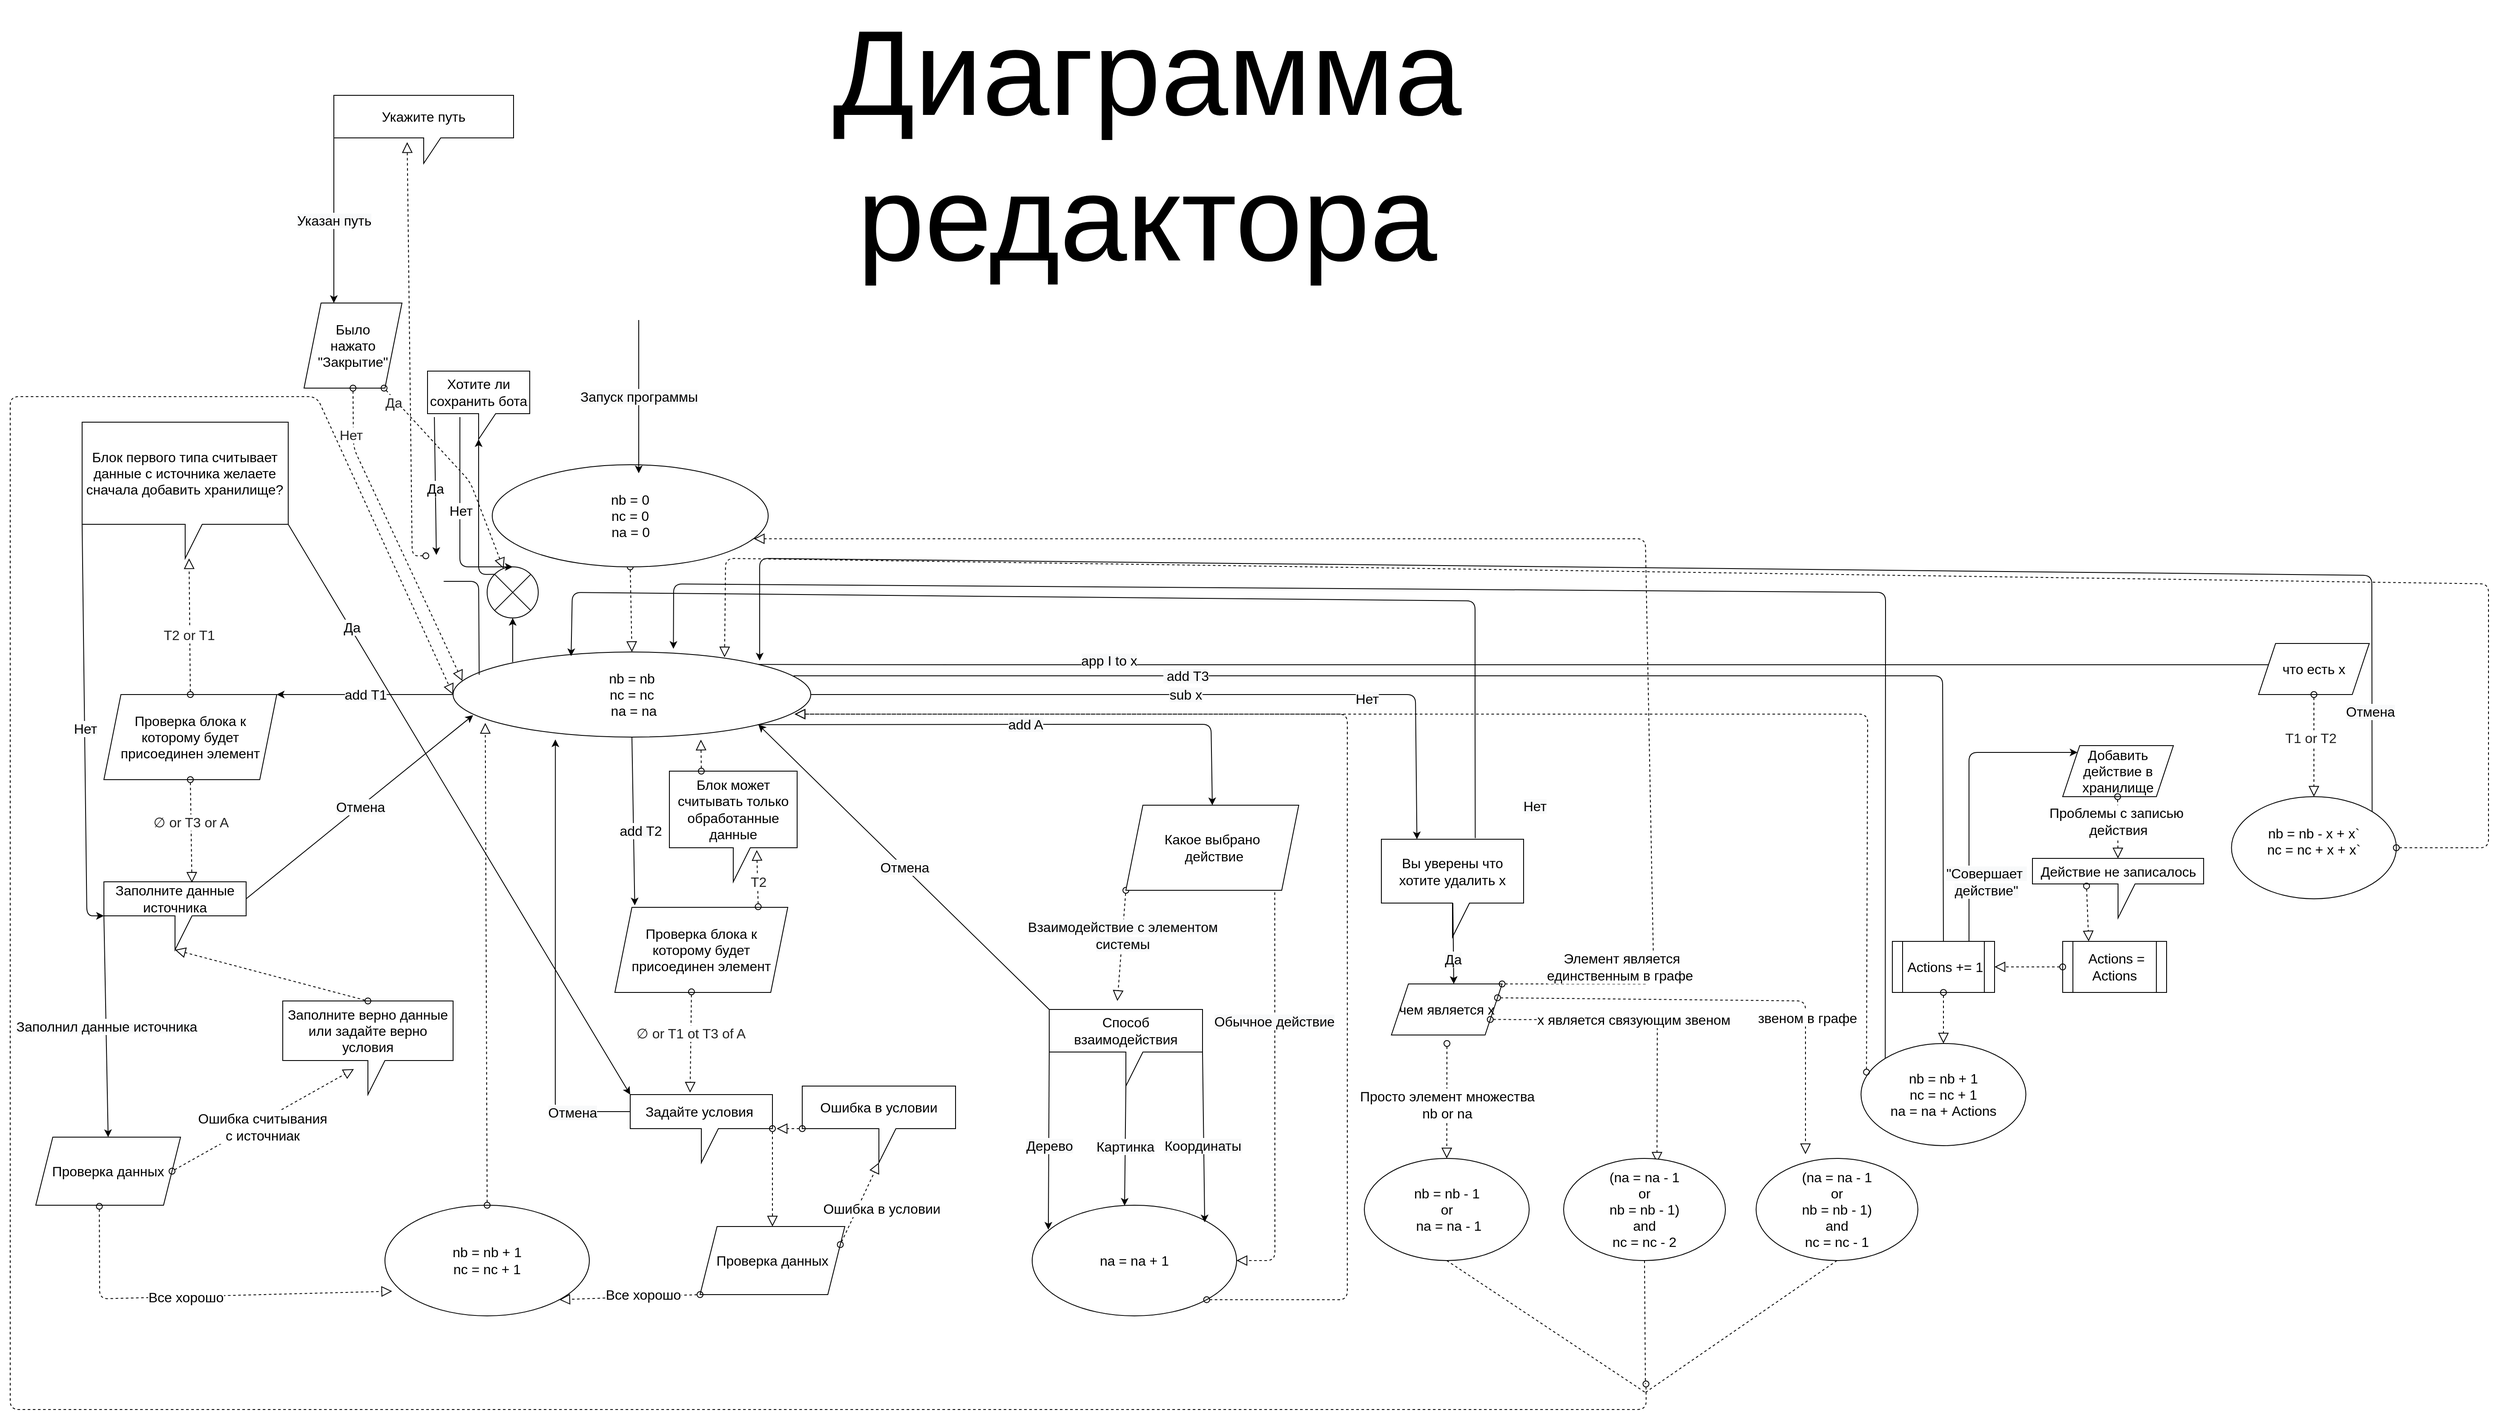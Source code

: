 <mxfile version="13.9.2" type="device"><diagram id="G-1D9uxaOsc_VICnhS_G" name="Page-1"><mxGraphModel dx="2274" dy="1972" grid="1" gridSize="10" guides="1" tooltips="1" connect="1" arrows="1" fold="1" page="1" pageScale="1" pageWidth="827" pageHeight="1169" math="0" shadow="0"><root><mxCell id="0"/><mxCell id="1" parent="0"/><mxCell id="GnzSnwK-eaWcjjMtO36d-1" value="вы" style="endArrow=classic;html=1;exitX=0;exitY=0.5;exitDx=0;exitDy=0;entryX=1;entryY=0;entryDx=0;entryDy=0;" parent="1" target="GnzSnwK-eaWcjjMtO36d-9" edge="1"><mxGeometry relative="1" as="geometry"><mxPoint x="160" y="40" as="sourcePoint"/><mxPoint x="60" y="130" as="targetPoint"/></mxGeometry></mxCell><mxCell id="GnzSnwK-eaWcjjMtO36d-2" value="&lt;span style=&quot;background-color: rgb(248 , 249 , 250)&quot;&gt;&lt;font style=&quot;font-size: 16px&quot;&gt;add T1&lt;/font&gt;&lt;/span&gt;" style="edgeLabel;resizable=0;html=1;align=center;verticalAlign=middle;" parent="GnzSnwK-eaWcjjMtO36d-1" connectable="0" vertex="1"><mxGeometry relative="1" as="geometry"/></mxCell><mxCell id="GnzSnwK-eaWcjjMtO36d-3" value="&lt;font style=&quot;font-size: 16px&quot;&gt;Заполните данные источника&lt;/font&gt;" style="shape=callout;whiteSpace=wrap;html=1;perimeter=calloutPerimeter;size=40;position=0.5;" parent="1" vertex="1"><mxGeometry x="-250" y="260" width="167" height="80" as="geometry"/></mxCell><mxCell id="GnzSnwK-eaWcjjMtO36d-4" value="" style="startArrow=oval;startFill=0;startSize=7;endArrow=block;endFill=0;endSize=10;dashed=1;html=1;exitX=0.5;exitY=1;exitDx=0;exitDy=0;entryX=0.5;entryY=0;entryDx=0;entryDy=0;" parent="1" edge="1"><mxGeometry width="100" relative="1" as="geometry"><mxPoint x="368.0" y="-110" as="sourcePoint"/><mxPoint x="370" y="-10" as="targetPoint"/></mxGeometry></mxCell><mxCell id="GnzSnwK-eaWcjjMtO36d-5" value="" style="endArrow=classic;html=1;entryX=0.115;entryY=-0.023;entryDx=0;entryDy=0;exitX=0.5;exitY=1;exitDx=0;exitDy=0;entryPerimeter=0;" parent="1" source="GnzSnwK-eaWcjjMtO36d-20" target="GnzSnwK-eaWcjjMtO36d-34" edge="1"><mxGeometry relative="1" as="geometry"><mxPoint x="414" y="90" as="sourcePoint"/><mxPoint x="414" y="280" as="targetPoint"/><Array as="points"/></mxGeometry></mxCell><mxCell id="GnzSnwK-eaWcjjMtO36d-6" value="&lt;span style=&quot;background-color: rgb(248 , 249 , 250)&quot;&gt;&lt;font style=&quot;font-size: 16px&quot;&gt;add T2&lt;/font&gt;&lt;/span&gt;" style="edgeLabel;resizable=0;html=1;align=center;verticalAlign=middle;" parent="GnzSnwK-eaWcjjMtO36d-5" connectable="0" vertex="1"><mxGeometry relative="1" as="geometry"><mxPoint x="8.33" y="11.19" as="offset"/></mxGeometry></mxCell><mxCell id="GnzSnwK-eaWcjjMtO36d-7" value="вы" style="endArrow=classic;html=1;entryX=0.5;entryY=0;entryDx=0;entryDy=0;exitX=0;exitY=0;exitDx=0;exitDy=50;exitPerimeter=0;" parent="1" source="5gDTcLavbhNR6BTla9eu-8" edge="1"><mxGeometry relative="1" as="geometry"><mxPoint x="20" y="-600" as="sourcePoint"/><mxPoint x="20.0" y="-420" as="targetPoint"/></mxGeometry></mxCell><mxCell id="GnzSnwK-eaWcjjMtO36d-8" value="&lt;span style=&quot;font-size: 16px ; background-color: rgb(248 , 249 , 250)&quot;&gt;Указан путь&lt;/span&gt;" style="edgeLabel;resizable=0;html=1;align=center;verticalAlign=middle;" parent="GnzSnwK-eaWcjjMtO36d-7" connectable="0" vertex="1"><mxGeometry relative="1" as="geometry"/></mxCell><mxCell id="GnzSnwK-eaWcjjMtO36d-9" value="&lt;font style=&quot;font-size: 16px&quot;&gt;Проверка блока к которому будет присоединен элемент&lt;/font&gt;" style="shape=parallelogram;perimeter=parallelogramPerimeter;whiteSpace=wrap;html=1;fixedSize=1;" parent="1" vertex="1"><mxGeometry x="-250" y="40" width="203" height="100" as="geometry"/></mxCell><mxCell id="GnzSnwK-eaWcjjMtO36d-10" value="" style="startArrow=oval;startFill=0;startSize=7;endArrow=block;endFill=0;endSize=10;dashed=1;html=1;exitX=0.5;exitY=1;exitDx=0;exitDy=0;entryX=0.619;entryY=0.013;entryDx=0;entryDy=0;entryPerimeter=0;" parent="1" source="GnzSnwK-eaWcjjMtO36d-9" target="GnzSnwK-eaWcjjMtO36d-3" edge="1"><mxGeometry width="100" relative="1" as="geometry"><mxPoint x="-180" y="200" as="sourcePoint"/><mxPoint x="33.5" y="110" as="targetPoint"/></mxGeometry></mxCell><mxCell id="GnzSnwK-eaWcjjMtO36d-11" value="&lt;span style=&quot;color: rgb(34 , 34 , 34) ; font-family: &amp;#34;arial&amp;#34; , sans-serif ; font-size: 16px ; text-align: left&quot;&gt;∅ or T3 or A&lt;/span&gt;" style="edgeLabel;html=1;align=center;verticalAlign=middle;resizable=0;points=[];" parent="GnzSnwK-eaWcjjMtO36d-10" vertex="1" connectable="0"><mxGeometry x="-0.348" y="5" relative="1" as="geometry"><mxPoint x="-5.62" y="10.08" as="offset"/></mxGeometry></mxCell><mxCell id="GnzSnwK-eaWcjjMtO36d-12" value="" style="startArrow=oval;startFill=0;startSize=7;endArrow=block;endFill=0;endSize=10;dashed=1;html=1;exitX=0.5;exitY=0;exitDx=0;exitDy=0;" parent="1" source="GnzSnwK-eaWcjjMtO36d-9" edge="1"><mxGeometry width="100" relative="1" as="geometry"><mxPoint x="-138.5" y="150" as="sourcePoint"/><mxPoint x="-150" y="-120" as="targetPoint"/></mxGeometry></mxCell><mxCell id="GnzSnwK-eaWcjjMtO36d-13" value="&lt;span style=&quot;color: rgb(34 , 34 , 34) ; font-family: &amp;#34;arial&amp;#34; , sans-serif ; font-size: 16px ; text-align: left&quot;&gt;T2 or T1&amp;nbsp;&lt;/span&gt;" style="edgeLabel;html=1;align=center;verticalAlign=middle;resizable=0;points=[];" parent="GnzSnwK-eaWcjjMtO36d-12" vertex="1" connectable="0"><mxGeometry x="-0.348" y="5" relative="1" as="geometry"><mxPoint x="5.48" y="-18.38" as="offset"/></mxGeometry></mxCell><mxCell id="GnzSnwK-eaWcjjMtO36d-14" value="&lt;span style=&quot;font-size: 16px&quot;&gt;Блок первого типа считывает данные с источника желаете сначала добавить хранилище?&lt;/span&gt;" style="shape=callout;whiteSpace=wrap;html=1;perimeter=calloutPerimeter;size=40;position=0.5;" parent="1" vertex="1"><mxGeometry x="-275.57" y="-280" width="242" height="160" as="geometry"/></mxCell><mxCell id="GnzSnwK-eaWcjjMtO36d-15" value="" style="endArrow=classic;html=1;exitX=0;exitY=0;exitDx=0;exitDy=120;exitPerimeter=0;entryX=0;entryY=0;entryDx=0;entryDy=40;entryPerimeter=0;" parent="1" source="GnzSnwK-eaWcjjMtO36d-14" target="GnzSnwK-eaWcjjMtO36d-3" edge="1"><mxGeometry relative="1" as="geometry"><mxPoint x="-275.57" y="-120" as="sourcePoint"/><mxPoint x="-271" y="300" as="targetPoint"/><Array as="points"><mxPoint x="-270" y="300"/></Array></mxGeometry></mxCell><mxCell id="GnzSnwK-eaWcjjMtO36d-16" value="&lt;span style=&quot;background-color: rgb(248 , 249 , 250)&quot;&gt;&lt;font style=&quot;font-size: 16px&quot;&gt;Нет&lt;/font&gt;&lt;/span&gt;" style="edgeLabel;resizable=0;html=1;align=center;verticalAlign=middle;" parent="GnzSnwK-eaWcjjMtO36d-15" connectable="0" vertex="1"><mxGeometry relative="1" as="geometry"/></mxCell><mxCell id="GnzSnwK-eaWcjjMtO36d-17" value="" style="endArrow=classic;html=1;exitX=0;exitY=0;exitDx=242.0;exitDy=120;exitPerimeter=0;entryX=0;entryY=0;entryDx=0;entryDy=0;entryPerimeter=0;" parent="1" source="GnzSnwK-eaWcjjMtO36d-14" target="GnzSnwK-eaWcjjMtO36d-54" edge="1"><mxGeometry relative="1" as="geometry"><mxPoint x="-265.57" y="-150" as="sourcePoint"/><mxPoint x="170" y="190" as="targetPoint"/><Array as="points"/></mxGeometry></mxCell><mxCell id="GnzSnwK-eaWcjjMtO36d-18" value="&lt;span style=&quot;background-color: rgb(248 , 249 , 250)&quot;&gt;&lt;font style=&quot;font-size: 16px&quot;&gt;Да&lt;/font&gt;&lt;/span&gt;" style="edgeLabel;resizable=0;html=1;align=center;verticalAlign=middle;" parent="GnzSnwK-eaWcjjMtO36d-17" connectable="0" vertex="1"><mxGeometry relative="1" as="geometry"><mxPoint x="-126.93" y="-214.52" as="offset"/></mxGeometry></mxCell><mxCell id="GnzSnwK-eaWcjjMtO36d-19" value="&lt;font style=&quot;font-size: 16px&quot;&gt;nb = 0&lt;br&gt;nc = 0&lt;br&gt;&amp;nbsp;na = 0&lt;/font&gt;&amp;nbsp;" style="ellipse;whiteSpace=wrap;html=1;" parent="1" vertex="1"><mxGeometry x="206" y="-230" width="324" height="120" as="geometry"/></mxCell><mxCell id="GnzSnwK-eaWcjjMtO36d-20" value="&lt;font style=&quot;font-size: 16px&quot;&gt;nb = nb&lt;br&gt;nc = nc&lt;br&gt;&amp;nbsp;na = na&lt;/font&gt;" style="ellipse;whiteSpace=wrap;html=1;" parent="1" vertex="1"><mxGeometry x="160" y="-10" width="420" height="100" as="geometry"/></mxCell><mxCell id="GnzSnwK-eaWcjjMtO36d-21" value="" style="endArrow=classic;html=1;exitX=0;exitY=0;exitDx=0;exitDy=40;exitPerimeter=0;entryX=0.5;entryY=0;entryDx=0;entryDy=0;" parent="1" target="GnzSnwK-eaWcjjMtO36d-23" edge="1"><mxGeometry relative="1" as="geometry"><mxPoint x="-250" y="300" as="sourcePoint"/><mxPoint x="-30" y="410" as="targetPoint"/></mxGeometry></mxCell><mxCell id="GnzSnwK-eaWcjjMtO36d-22" value="&lt;span style=&quot;background-color: rgb(248 , 249 , 250)&quot;&gt;&lt;font style=&quot;font-size: 16px&quot;&gt;Заполнил данные источника&lt;/font&gt;&lt;/span&gt;" style="edgeLabel;resizable=0;html=1;align=center;verticalAlign=middle;" parent="GnzSnwK-eaWcjjMtO36d-21" connectable="0" vertex="1"><mxGeometry relative="1" as="geometry"/></mxCell><mxCell id="GnzSnwK-eaWcjjMtO36d-23" value="&lt;font style=&quot;font-size: 16px&quot;&gt;Проверка данных&lt;/font&gt;" style="shape=parallelogram;perimeter=parallelogramPerimeter;whiteSpace=wrap;html=1;fixedSize=1;" parent="1" vertex="1"><mxGeometry x="-330" y="560" width="170" height="80" as="geometry"/></mxCell><mxCell id="GnzSnwK-eaWcjjMtO36d-24" value="" style="startArrow=oval;startFill=0;startSize=7;endArrow=block;endFill=0;endSize=10;dashed=1;html=1;exitX=0.439;exitY=1.016;exitDx=0;exitDy=0;exitPerimeter=0;entryX=0.035;entryY=0.777;entryDx=0;entryDy=0;entryPerimeter=0;" parent="1" source="GnzSnwK-eaWcjjMtO36d-23" target="GnzSnwK-eaWcjjMtO36d-30" edge="1"><mxGeometry width="100" relative="1" as="geometry"><mxPoint x="-240" y="940" as="sourcePoint"/><mxPoint x="80" y="641" as="targetPoint"/><Array as="points"><mxPoint x="-255" y="750"/></Array></mxGeometry></mxCell><mxCell id="GnzSnwK-eaWcjjMtO36d-25" value="&lt;font style=&quot;font-size: 16px&quot;&gt;Все хорошо&lt;/font&gt;" style="edgeLabel;html=1;align=center;verticalAlign=middle;resizable=0;points=[];" parent="GnzSnwK-eaWcjjMtO36d-24" vertex="1" connectable="0"><mxGeometry x="-0.348" y="5" relative="1" as="geometry"><mxPoint x="62.37" y="3.81" as="offset"/></mxGeometry></mxCell><mxCell id="GnzSnwK-eaWcjjMtO36d-26" value="" style="startArrow=oval;startFill=0;startSize=7;endArrow=block;endFill=0;endSize=10;dashed=1;html=1;exitX=1;exitY=0.5;exitDx=0;exitDy=0;entryX=0;entryY=0;entryDx=83.5;entryDy=80;entryPerimeter=0;" parent="1" source="GnzSnwK-eaWcjjMtO36d-23" target="GnzSnwK-eaWcjjMtO36d-28" edge="1"><mxGeometry width="100" relative="1" as="geometry"><mxPoint x="-245.37" y="651.28" as="sourcePoint"/><mxPoint x="70" y="600" as="targetPoint"/></mxGeometry></mxCell><mxCell id="GnzSnwK-eaWcjjMtO36d-27" value="&lt;font style=&quot;font-size: 16px&quot;&gt;Ошибка считывания &lt;br&gt;с источниак&lt;/font&gt;" style="edgeLabel;html=1;align=center;verticalAlign=middle;resizable=0;points=[];" parent="GnzSnwK-eaWcjjMtO36d-26" vertex="1" connectable="0"><mxGeometry x="-0.348" y="5" relative="1" as="geometry"><mxPoint x="38.18" y="-8.93" as="offset"/></mxGeometry></mxCell><mxCell id="GnzSnwK-eaWcjjMtO36d-28" value="&lt;font style=&quot;font-size: 16px&quot;&gt;Заполните верно данные или задайте верно условия&lt;/font&gt;" style="shape=callout;whiteSpace=wrap;html=1;perimeter=calloutPerimeter;size=40;position=0.5;" parent="1" vertex="1"><mxGeometry x="-40" y="400" width="200" height="110" as="geometry"/></mxCell><mxCell id="GnzSnwK-eaWcjjMtO36d-29" value="" style="startArrow=oval;startFill=0;startSize=7;endArrow=block;endFill=0;endSize=10;dashed=1;html=1;exitX=0.5;exitY=0;exitDx=0;exitDy=0;entryX=0;entryY=0;entryDx=83.5;entryDy=80;entryPerimeter=0;exitPerimeter=0;" parent="1" source="GnzSnwK-eaWcjjMtO36d-28" edge="1"><mxGeometry width="100" relative="1" as="geometry"><mxPoint x="-182.981" y="803.436" as="sourcePoint"/><mxPoint x="-166.5" y="340" as="targetPoint"/></mxGeometry></mxCell><mxCell id="GnzSnwK-eaWcjjMtO36d-30" value="&lt;font style=&quot;font-size: 16px&quot;&gt;nb = nb + 1&lt;br&gt;nc = nc + 1&lt;br&gt;&lt;/font&gt;" style="ellipse;whiteSpace=wrap;html=1;" parent="1" vertex="1"><mxGeometry x="80" y="640" width="240" height="130" as="geometry"/></mxCell><mxCell id="GnzSnwK-eaWcjjMtO36d-32" value="" style="endArrow=classic;html=1;exitX=0;exitY=0;exitDx=167;exitDy=20;exitPerimeter=0;entryX=0.056;entryY=0.743;entryDx=0;entryDy=0;entryPerimeter=0;" parent="1" source="GnzSnwK-eaWcjjMtO36d-3" target="GnzSnwK-eaWcjjMtO36d-20" edge="1"><mxGeometry relative="1" as="geometry"><mxPoint x="-240" y="310" as="sourcePoint"/><mxPoint x="-235" y="570" as="targetPoint"/></mxGeometry></mxCell><mxCell id="GnzSnwK-eaWcjjMtO36d-33" value="&lt;span style=&quot;font-size: 16px ; background-color: rgb(248 , 249 , 250)&quot;&gt;Отмена&lt;/span&gt;" style="edgeLabel;resizable=0;html=1;align=center;verticalAlign=middle;" parent="GnzSnwK-eaWcjjMtO36d-32" connectable="0" vertex="1"><mxGeometry relative="1" as="geometry"/></mxCell><mxCell id="GnzSnwK-eaWcjjMtO36d-34" value="&lt;font style=&quot;font-size: 16px&quot;&gt;Проверка блока к которому будет присоединен элемент&lt;/font&gt;" style="shape=parallelogram;perimeter=parallelogramPerimeter;whiteSpace=wrap;html=1;fixedSize=1;" parent="1" vertex="1"><mxGeometry x="350" y="290" width="203" height="100" as="geometry"/></mxCell><mxCell id="GnzSnwK-eaWcjjMtO36d-39" value="" style="startArrow=oval;startFill=0;startSize=7;endArrow=block;endFill=0;endSize=10;dashed=1;html=1;exitX=0.5;exitY=0;exitDx=0;exitDy=0;entryX=0.09;entryY=0.834;entryDx=0;entryDy=0;entryPerimeter=0;" parent="1" source="GnzSnwK-eaWcjjMtO36d-30" target="GnzSnwK-eaWcjjMtO36d-20" edge="1"><mxGeometry width="100" relative="1" as="geometry"><mxPoint x="53.5" y="440" as="sourcePoint"/><mxPoint x="-156.5" y="350" as="targetPoint"/></mxGeometry></mxCell><mxCell id="GnzSnwK-eaWcjjMtO36d-41" value="" style="startArrow=oval;startFill=0;startSize=7;endArrow=block;endFill=0;endSize=10;dashed=1;html=1;exitX=0.443;exitY=0.993;exitDx=0;exitDy=0;exitPerimeter=0;entryX=0.421;entryY=-0.029;entryDx=0;entryDy=0;entryPerimeter=0;" parent="1" source="GnzSnwK-eaWcjjMtO36d-34" target="GnzSnwK-eaWcjjMtO36d-54" edge="1"><mxGeometry width="100" relative="1" as="geometry"><mxPoint x="320.0" y="409.48" as="sourcePoint"/><mxPoint x="452" y="420" as="targetPoint"/></mxGeometry></mxCell><mxCell id="GnzSnwK-eaWcjjMtO36d-42" value="&lt;span style=&quot;color: rgb(34 , 34 , 34) ; font-family: &amp;#34;arial&amp;#34; , sans-serif ; font-size: 16px ; text-align: left&quot;&gt;∅ or T1 ot T3 of A&lt;/span&gt;" style="edgeLabel;html=1;align=center;verticalAlign=middle;resizable=0;points=[];" parent="GnzSnwK-eaWcjjMtO36d-41" vertex="1" connectable="0"><mxGeometry x="-0.348" y="5" relative="1" as="geometry"><mxPoint x="-5.62" y="10.08" as="offset"/></mxGeometry></mxCell><mxCell id="GnzSnwK-eaWcjjMtO36d-44" value="&lt;font style=&quot;font-size: 16px&quot;&gt;Проверка данных&lt;/font&gt;" style="shape=parallelogram;perimeter=parallelogramPerimeter;whiteSpace=wrap;html=1;fixedSize=1;" parent="1" vertex="1"><mxGeometry x="450" y="665" width="170" height="80" as="geometry"/></mxCell><mxCell id="GnzSnwK-eaWcjjMtO36d-48" value="" style="startArrow=oval;startFill=0;startSize=7;endArrow=block;endFill=0;endSize=10;dashed=1;html=1;exitX=0;exitY=1;exitDx=0;exitDy=0;entryX=1;entryY=1;entryDx=0;entryDy=0;" parent="1" source="GnzSnwK-eaWcjjMtO36d-44" target="GnzSnwK-eaWcjjMtO36d-30" edge="1"><mxGeometry width="100" relative="1" as="geometry"><mxPoint x="-245.37" y="651.28" as="sourcePoint"/><mxPoint x="320" y="730" as="targetPoint"/><Array as="points"/></mxGeometry></mxCell><mxCell id="GnzSnwK-eaWcjjMtO36d-49" value="&lt;font style=&quot;font-size: 16px&quot;&gt;Все хорошо&lt;/font&gt;" style="edgeLabel;html=1;align=center;verticalAlign=middle;resizable=0;points=[];" parent="GnzSnwK-eaWcjjMtO36d-48" vertex="1" connectable="0"><mxGeometry x="-0.348" y="5" relative="1" as="geometry"><mxPoint x="-13.54" y="-6.92" as="offset"/></mxGeometry></mxCell><mxCell id="GnzSnwK-eaWcjjMtO36d-50" value="&lt;font style=&quot;font-size: 16px&quot;&gt;Ошибка в условии&lt;/font&gt;" style="shape=callout;whiteSpace=wrap;html=1;perimeter=calloutPerimeter;size=40;position=0.5;" parent="1" vertex="1"><mxGeometry x="570" y="500" width="180" height="90" as="geometry"/></mxCell><mxCell id="GnzSnwK-eaWcjjMtO36d-54" value="&lt;font style=&quot;font-size: 16px&quot;&gt;Задайте условия&amp;nbsp;&lt;/font&gt;" style="shape=callout;whiteSpace=wrap;html=1;perimeter=calloutPerimeter;size=40;position=0.5;" parent="1" vertex="1"><mxGeometry x="368" y="510" width="167" height="80" as="geometry"/></mxCell><mxCell id="GnzSnwK-eaWcjjMtO36d-60" value="" style="startArrow=oval;startFill=0;startSize=7;endArrow=block;endFill=0;endSize=10;dashed=1;html=1;exitX=0;exitY=0;exitDx=167;exitDy=40;entryX=0.5;entryY=0;entryDx=0;entryDy=0;exitPerimeter=0;" parent="1" source="GnzSnwK-eaWcjjMtO36d-54" target="GnzSnwK-eaWcjjMtO36d-44" edge="1"><mxGeometry width="100" relative="1" as="geometry"><mxPoint x="70" y="410" as="sourcePoint"/><mxPoint x="-156.5" y="350" as="targetPoint"/></mxGeometry></mxCell><mxCell id="GnzSnwK-eaWcjjMtO36d-61" value="" style="startArrow=oval;startFill=0;startSize=7;endArrow=block;endFill=0;endSize=10;dashed=1;html=1;exitX=1;exitY=0.25;exitDx=0;exitDy=0;entryX=0;entryY=0;entryDx=90;entryDy=90;entryPerimeter=0;" parent="1" source="GnzSnwK-eaWcjjMtO36d-44" target="GnzSnwK-eaWcjjMtO36d-50" edge="1"><mxGeometry width="100" relative="1" as="geometry"><mxPoint x="-160" y="610" as="sourcePoint"/><mxPoint x="53.5" y="490" as="targetPoint"/></mxGeometry></mxCell><mxCell id="GnzSnwK-eaWcjjMtO36d-62" value="&lt;font style=&quot;font-size: 16px&quot;&gt;Ошибка в условии&lt;/font&gt;" style="edgeLabel;html=1;align=center;verticalAlign=middle;resizable=0;points=[];" parent="GnzSnwK-eaWcjjMtO36d-61" vertex="1" connectable="0"><mxGeometry x="-0.348" y="5" relative="1" as="geometry"><mxPoint x="38.18" y="-8.93" as="offset"/></mxGeometry></mxCell><mxCell id="GnzSnwK-eaWcjjMtO36d-63" value="" style="startArrow=oval;startFill=0;startSize=7;endArrow=block;endFill=0;endSize=10;dashed=1;html=1;exitX=0;exitY=0;exitDx=0;exitDy=50;exitPerimeter=0;" parent="1" source="GnzSnwK-eaWcjjMtO36d-50" edge="1"><mxGeometry width="100" relative="1" as="geometry"><mxPoint x="545" y="560" as="sourcePoint"/><mxPoint x="540" y="550" as="targetPoint"/></mxGeometry></mxCell><mxCell id="GnzSnwK-eaWcjjMtO36d-64" value="" style="endArrow=classic;html=1;exitX=0;exitY=0;exitDx=0;exitDy=20;exitPerimeter=0;entryX=0.286;entryY=1.027;entryDx=0;entryDy=0;entryPerimeter=0;" parent="1" source="GnzSnwK-eaWcjjMtO36d-54" target="GnzSnwK-eaWcjjMtO36d-20" edge="1"><mxGeometry relative="1" as="geometry"><mxPoint x="-73.0" y="290" as="sourcePoint"/><mxPoint x="280" y="450" as="targetPoint"/><Array as="points"><mxPoint x="280" y="530"/></Array></mxGeometry></mxCell><mxCell id="GnzSnwK-eaWcjjMtO36d-65" value="&lt;span style=&quot;font-size: 16px ; background-color: rgb(248 , 249 , 250)&quot;&gt;Отмена&lt;/span&gt;" style="edgeLabel;resizable=0;html=1;align=center;verticalAlign=middle;" parent="GnzSnwK-eaWcjjMtO36d-64" connectable="0" vertex="1"><mxGeometry relative="1" as="geometry"><mxPoint x="19.95" y="175.33" as="offset"/></mxGeometry></mxCell><mxCell id="GnzSnwK-eaWcjjMtO36d-66" value="&lt;font style=&quot;font-size: 16px&quot;&gt;Блок может считывать только обработанные данные&lt;/font&gt;" style="shape=callout;whiteSpace=wrap;html=1;perimeter=calloutPerimeter;size=40;position=0.5;" parent="1" vertex="1"><mxGeometry x="414" y="130" width="150" height="130" as="geometry"/></mxCell><mxCell id="GnzSnwK-eaWcjjMtO36d-67" value="" style="startArrow=oval;startFill=0;startSize=7;endArrow=block;endFill=0;endSize=10;dashed=1;html=1;exitX=0.829;exitY=-0.007;exitDx=0;exitDy=0;entryX=0.684;entryY=0.713;entryDx=0;entryDy=0;entryPerimeter=0;exitPerimeter=0;" parent="1" source="GnzSnwK-eaWcjjMtO36d-34" target="GnzSnwK-eaWcjjMtO36d-66" edge="1"><mxGeometry width="100" relative="1" as="geometry"><mxPoint x="449.929" y="399.3" as="sourcePoint"/><mxPoint x="448.307" y="517.68" as="targetPoint"/></mxGeometry></mxCell><mxCell id="GnzSnwK-eaWcjjMtO36d-68" value="&lt;div style=&quot;text-align: left&quot;&gt;&lt;font color=&quot;#222222&quot; face=&quot;arial, sans-serif&quot;&gt;&lt;span style=&quot;font-size: 16px&quot;&gt;&amp;nbsp; T2&lt;/span&gt;&lt;/font&gt;&lt;/div&gt;" style="edgeLabel;html=1;align=center;verticalAlign=middle;resizable=0;points=[];" parent="GnzSnwK-eaWcjjMtO36d-67" vertex="1" connectable="0"><mxGeometry x="-0.348" y="5" relative="1" as="geometry"><mxPoint x="1.26" y="-8.26" as="offset"/></mxGeometry></mxCell><mxCell id="GnzSnwK-eaWcjjMtO36d-69" value="" style="startArrow=oval;startFill=0;startSize=7;endArrow=block;endFill=0;endSize=10;dashed=1;html=1;exitX=0.25;exitY=0;exitDx=0;exitDy=0;exitPerimeter=0;" parent="1" source="GnzSnwK-eaWcjjMtO36d-66" edge="1"><mxGeometry width="100" relative="1" as="geometry"><mxPoint x="210" y="650" as="sourcePoint"/><mxPoint x="451" y="93" as="targetPoint"/></mxGeometry></mxCell><mxCell id="GnzSnwK-eaWcjjMtO36d-73" value="" style="endArrow=classic;html=1;exitX=1;exitY=1;exitDx=0;exitDy=0;entryX=0.5;entryY=0;entryDx=0;entryDy=0;" parent="1" source="GnzSnwK-eaWcjjMtO36d-20" target="GnzSnwK-eaWcjjMtO36d-104" edge="1"><mxGeometry relative="1" as="geometry"><mxPoint x="380" y="100" as="sourcePoint"/><mxPoint x="1049.62" y="158.1" as="targetPoint"/><Array as="points"><mxPoint x="890" y="75"/><mxPoint x="1050" y="75"/></Array></mxGeometry></mxCell><mxCell id="GnzSnwK-eaWcjjMtO36d-74" value="&lt;span style=&quot;font-size: 16px ; background-color: rgb(248 , 249 , 250)&quot;&gt;add A&lt;/span&gt;" style="edgeLabel;resizable=0;html=1;align=center;verticalAlign=middle;" parent="GnzSnwK-eaWcjjMtO36d-73" connectable="0" vertex="1"><mxGeometry relative="1" as="geometry"/></mxCell><mxCell id="GnzSnwK-eaWcjjMtO36d-83" value="" style="startArrow=oval;startFill=0;startSize=7;endArrow=block;endFill=0;endSize=10;dashed=1;html=1;exitX=0;exitY=1;exitDx=0;exitDy=0;" parent="1" edge="1" source="GnzSnwK-eaWcjjMtO36d-104"><mxGeometry width="100" relative="1" as="geometry"><mxPoint x="940.0" y="260" as="sourcePoint"/><mxPoint x="940" y="400" as="targetPoint"/></mxGeometry></mxCell><mxCell id="GnzSnwK-eaWcjjMtO36d-84" value="&lt;span style=&quot;font-family: &amp;#34;helvetica&amp;#34; ; font-size: 16px ; background-color: rgb(248 , 249 , 250)&quot;&gt;Взаимодействие с элементом&lt;/span&gt;&lt;br style=&quot;background-color: rgb(248 , 249 , 250) ; font-family: &amp;#34;helvetica&amp;#34; ; font-size: 16px&quot;&gt;&lt;span style=&quot;font-family: &amp;#34;helvetica&amp;#34; ; font-size: 16px ; background-color: rgb(248 , 249 , 250)&quot;&gt;системы&lt;/span&gt;" style="edgeLabel;html=1;align=center;verticalAlign=middle;resizable=0;points=[];" parent="GnzSnwK-eaWcjjMtO36d-83" vertex="1" connectable="0"><mxGeometry x="-0.348" y="5" relative="1" as="geometry"><mxPoint x="-5.62" y="10.08" as="offset"/></mxGeometry></mxCell><mxCell id="GnzSnwK-eaWcjjMtO36d-85" value="&lt;font style=&quot;font-size: 16px&quot;&gt;na = na + 1&lt;br&gt;&lt;/font&gt;" style="ellipse;whiteSpace=wrap;html=1;" parent="1" vertex="1"><mxGeometry x="840" y="640" width="240" height="130" as="geometry"/></mxCell><mxCell id="GnzSnwK-eaWcjjMtO36d-86" value="&lt;span style=&quot;font-size: 16px&quot;&gt;Способ взаимодействия&lt;/span&gt;" style="shape=callout;whiteSpace=wrap;html=1;perimeter=calloutPerimeter;size=40;position=0.5;" parent="1" vertex="1"><mxGeometry x="860" y="410" width="180" height="90" as="geometry"/></mxCell><mxCell id="GnzSnwK-eaWcjjMtO36d-89" value="" style="endArrow=classic;html=1;exitX=0;exitY=0;exitDx=0;exitDy=50;exitPerimeter=0;entryX=0.079;entryY=0.221;entryDx=0;entryDy=0;entryPerimeter=0;" parent="1" source="GnzSnwK-eaWcjjMtO36d-86" target="GnzSnwK-eaWcjjMtO36d-85" edge="1"><mxGeometry relative="1" as="geometry"><mxPoint x="840" y="510" as="sourcePoint"/><mxPoint x="860" y="640" as="targetPoint"/><Array as="points"/></mxGeometry></mxCell><mxCell id="GnzSnwK-eaWcjjMtO36d-90" value="&lt;span style=&quot;font-size: 16px ; background-color: rgb(248 , 249 , 250)&quot;&gt;Дерево&lt;/span&gt;" style="edgeLabel;resizable=0;html=1;align=center;verticalAlign=middle;" parent="GnzSnwK-eaWcjjMtO36d-89" connectable="0" vertex="1"><mxGeometry relative="1" as="geometry"><mxPoint x="0.52" y="5.3" as="offset"/></mxGeometry></mxCell><mxCell id="GnzSnwK-eaWcjjMtO36d-91" value="" style="endArrow=classic;html=1;exitX=0;exitY=0;exitDx=90;exitDy=90;exitPerimeter=0;entryX=0.452;entryY=0.004;entryDx=0;entryDy=0;entryPerimeter=0;" parent="1" source="GnzSnwK-eaWcjjMtO36d-86" target="GnzSnwK-eaWcjjMtO36d-85" edge="1"><mxGeometry relative="1" as="geometry"><mxPoint x="960" y="540" as="sourcePoint"/><mxPoint x="949" y="610" as="targetPoint"/><Array as="points"/></mxGeometry></mxCell><mxCell id="GnzSnwK-eaWcjjMtO36d-92" value="&lt;span style=&quot;font-size: 16px ; background-color: rgb(248 , 249 , 250)&quot;&gt;Картинка&lt;/span&gt;" style="edgeLabel;resizable=0;html=1;align=center;verticalAlign=middle;" parent="GnzSnwK-eaWcjjMtO36d-91" connectable="0" vertex="1"><mxGeometry relative="1" as="geometry"/></mxCell><mxCell id="GnzSnwK-eaWcjjMtO36d-93" value="" style="endArrow=classic;html=1;exitX=0;exitY=0;exitDx=180;exitDy=50;exitPerimeter=0;entryX=0.844;entryY=0.154;entryDx=0;entryDy=0;entryPerimeter=0;" parent="1" source="GnzSnwK-eaWcjjMtO36d-86" target="GnzSnwK-eaWcjjMtO36d-85" edge="1"><mxGeometry relative="1" as="geometry"><mxPoint x="1060.0" y="495" as="sourcePoint"/><mxPoint x="1040" y="600" as="targetPoint"/><Array as="points"/></mxGeometry></mxCell><mxCell id="GnzSnwK-eaWcjjMtO36d-94" value="&lt;span style=&quot;font-size: 16px ; background-color: rgb(248 , 249 , 250)&quot;&gt;Координаты&lt;/span&gt;" style="edgeLabel;resizable=0;html=1;align=center;verticalAlign=middle;" parent="GnzSnwK-eaWcjjMtO36d-93" connectable="0" vertex="1"><mxGeometry relative="1" as="geometry"><mxPoint x="-1.28" y="10.01" as="offset"/></mxGeometry></mxCell><mxCell id="GnzSnwK-eaWcjjMtO36d-95" value="" style="endArrow=classic;html=1;entryX=1;entryY=1;entryDx=0;entryDy=0;exitX=0;exitY=0;exitDx=0;exitDy=0;exitPerimeter=0;" parent="1" source="GnzSnwK-eaWcjjMtO36d-86" target="GnzSnwK-eaWcjjMtO36d-20" edge="1"><mxGeometry relative="1" as="geometry"><mxPoint x="700" y="340" as="sourcePoint"/><mxPoint x="193.52" y="74.3" as="targetPoint"/></mxGeometry></mxCell><mxCell id="GnzSnwK-eaWcjjMtO36d-96" value="&lt;span style=&quot;font-size: 16px ; background-color: rgb(248 , 249 , 250)&quot;&gt;Отмена&lt;/span&gt;" style="edgeLabel;resizable=0;html=1;align=center;verticalAlign=middle;" parent="GnzSnwK-eaWcjjMtO36d-95" connectable="0" vertex="1"><mxGeometry relative="1" as="geometry"/></mxCell><mxCell id="GnzSnwK-eaWcjjMtO36d-97" value="" style="startArrow=oval;startFill=0;startSize=7;endArrow=block;endFill=0;endSize=10;dashed=1;html=1;exitX=1;exitY=1;exitDx=0;exitDy=0;entryX=1;entryY=0.5;entryDx=0;entryDy=0;" parent="1" target="GnzSnwK-eaWcjjMtO36d-85" edge="1"><mxGeometry width="100" relative="1" as="geometry"><mxPoint x="1124.794" y="251.031" as="sourcePoint"/><mxPoint x="1120" y="700" as="targetPoint"/><Array as="points"><mxPoint x="1125" y="705"/></Array></mxGeometry></mxCell><mxCell id="GnzSnwK-eaWcjjMtO36d-98" value="&lt;font face=&quot;helvetica&quot;&gt;&lt;span style=&quot;font-size: 16px ; background-color: rgb(248 , 249 , 250)&quot;&gt;Обычное действие&lt;/span&gt;&lt;/font&gt;" style="edgeLabel;html=1;align=center;verticalAlign=middle;resizable=0;points=[];" parent="GnzSnwK-eaWcjjMtO36d-97" vertex="1" connectable="0"><mxGeometry x="-0.348" y="5" relative="1" as="geometry"><mxPoint x="-5.62" y="10.08" as="offset"/></mxGeometry></mxCell><mxCell id="GnzSnwK-eaWcjjMtO36d-99" value="" style="startArrow=oval;startFill=0;startSize=7;endArrow=block;endFill=0;endSize=10;dashed=1;html=1;exitX=1;exitY=1;exitDx=0;exitDy=0;entryX=0.955;entryY=0.73;entryDx=0;entryDy=0;entryPerimeter=0;" parent="1" source="GnzSnwK-eaWcjjMtO36d-85" target="GnzSnwK-eaWcjjMtO36d-20" edge="1"><mxGeometry width="100" relative="1" as="geometry"><mxPoint x="545.0" y="560" as="sourcePoint"/><mxPoint x="1200" y="-10" as="targetPoint"/><Array as="points"><mxPoint x="1210" y="751"/><mxPoint x="1210" y="63"/></Array></mxGeometry></mxCell><mxCell id="GnzSnwK-eaWcjjMtO36d-102" value="" style="endArrow=classic;html=1;exitX=1;exitY=0.5;exitDx=0;exitDy=0;entryX=0.25;entryY=0;entryDx=0;entryDy=0;entryPerimeter=0;" parent="1" source="GnzSnwK-eaWcjjMtO36d-20" target="GnzSnwK-eaWcjjMtO36d-114" edge="1"><mxGeometry relative="1" as="geometry"><mxPoint x="528.492" y="85.355" as="sourcePoint"/><mxPoint x="1290" y="200" as="targetPoint"/><Array as="points"><mxPoint x="910" y="40"/><mxPoint x="1290" y="40"/></Array></mxGeometry></mxCell><mxCell id="GnzSnwK-eaWcjjMtO36d-103" value="&lt;span style=&quot;font-size: 16px ; background-color: rgb(248 , 249 , 250)&quot;&gt;sub x&lt;/span&gt;" style="edgeLabel;resizable=0;html=1;align=center;verticalAlign=middle;" parent="GnzSnwK-eaWcjjMtO36d-102" connectable="0" vertex="1"><mxGeometry relative="1" as="geometry"/></mxCell><mxCell id="GnzSnwK-eaWcjjMtO36d-104" value="&lt;span style=&quot;font-size: 16px&quot;&gt;Какоe выбрано&lt;br&gt;&amp;nbsp;действие&lt;/span&gt;" style="shape=parallelogram;perimeter=parallelogramPerimeter;whiteSpace=wrap;html=1;fixedSize=1;" parent="1" vertex="1"><mxGeometry x="950" y="170" width="203" height="100" as="geometry"/></mxCell><mxCell id="GnzSnwK-eaWcjjMtO36d-105" value="&lt;font style=&quot;font-size: 16px&quot;&gt;чем является х&lt;/font&gt;" style="shape=parallelogram;perimeter=parallelogramPerimeter;whiteSpace=wrap;html=1;fixedSize=1;" parent="1" vertex="1"><mxGeometry x="1261.78" y="380" width="130" height="60" as="geometry"/></mxCell><mxCell id="GnzSnwK-eaWcjjMtO36d-107" value="&lt;font style=&quot;font-size: 16px&quot;&gt;nb = nb - 1&lt;br&gt;or&lt;br&gt;&amp;nbsp; na = na - 1&amp;nbsp;&lt;/font&gt;" style="ellipse;whiteSpace=wrap;html=1;" parent="1" vertex="1"><mxGeometry x="1230" y="585" width="193.57" height="120" as="geometry"/></mxCell><mxCell id="GnzSnwK-eaWcjjMtO36d-108" value="" style="startArrow=oval;startFill=0;startSize=7;endArrow=block;endFill=0;endSize=10;dashed=1;html=1;" parent="1" target="GnzSnwK-eaWcjjMtO36d-107" edge="1"><mxGeometry width="100" relative="1" as="geometry"><mxPoint x="1327" y="450" as="sourcePoint"/><mxPoint x="1376.662" y="340.0" as="targetPoint"/><Array as="points"/></mxGeometry></mxCell><mxCell id="GnzSnwK-eaWcjjMtO36d-109" value="&lt;span style=&quot;font-size: 16px&quot;&gt;Просто элемент множества &lt;br&gt;nb or na&lt;/span&gt;" style="edgeLabel;html=1;align=center;verticalAlign=middle;resizable=0;points=[];" parent="GnzSnwK-eaWcjjMtO36d-108" vertex="1" connectable="0"><mxGeometry x="-0.348" y="5" relative="1" as="geometry"><mxPoint x="-5.14" y="27.64" as="offset"/></mxGeometry></mxCell><mxCell id="GnzSnwK-eaWcjjMtO36d-110" value="" style="startArrow=oval;startFill=0;startSize=7;endArrow=block;endFill=0;endSize=10;dashed=1;html=1;exitX=1;exitY=0;exitDx=0;exitDy=0;entryX=0.948;entryY=0.725;entryDx=0;entryDy=0;entryPerimeter=0;" parent="1" source="GnzSnwK-eaWcjjMtO36d-105" target="GnzSnwK-eaWcjjMtO36d-19" edge="1"><mxGeometry width="100" relative="1" as="geometry"><mxPoint x="1560" y="380.003" as="sourcePoint"/><mxPoint x="780" y="-22.35" as="targetPoint"/><Array as="points"><mxPoint x="1570" y="380"/><mxPoint x="1560" y="-143"/><mxPoint x="1290" y="-143"/></Array></mxGeometry></mxCell><mxCell id="GnzSnwK-eaWcjjMtO36d-130" value="&lt;span style=&quot;font-size: 16px&quot;&gt;Элемент является &lt;br&gt;единственным&amp;nbsp;&lt;/span&gt;&lt;span style=&quot;font-size: 16px&quot;&gt;в графе&amp;nbsp;&lt;/span&gt;" style="edgeLabel;html=1;align=center;verticalAlign=middle;resizable=0;points=[];" parent="GnzSnwK-eaWcjjMtO36d-110" vertex="1" connectable="0"><mxGeometry x="-0.778" y="-4" relative="1" as="geometry"><mxPoint x="-42.37" y="-4" as="offset"/></mxGeometry></mxCell><mxCell id="GnzSnwK-eaWcjjMtO36d-112" value="" style="startArrow=oval;startFill=0;startSize=7;endArrow=block;endFill=0;endSize=10;dashed=1;html=1;exitX=1;exitY=0.75;exitDx=0;exitDy=0;entryX=0.577;entryY=0.042;entryDx=0;entryDy=0;entryPerimeter=0;" parent="1" source="GnzSnwK-eaWcjjMtO36d-105" target="GnzSnwK-eaWcjjMtO36d-119" edge="1"><mxGeometry width="100" relative="1" as="geometry"><mxPoint x="1423.57" y="470" as="sourcePoint"/><mxPoint x="1573.57" y="542" as="targetPoint"/><Array as="points"><mxPoint x="1574" y="422"/></Array></mxGeometry></mxCell><mxCell id="GnzSnwK-eaWcjjMtO36d-113" value="&lt;span style=&quot;font-size: 16px&quot;&gt;x является связующим звеном&lt;/span&gt;" style="edgeLabel;html=1;align=center;verticalAlign=middle;resizable=0;points=[];" parent="GnzSnwK-eaWcjjMtO36d-112" vertex="1" connectable="0"><mxGeometry x="-0.348" y="5" relative="1" as="geometry"><mxPoint x="49.36" y="5.0" as="offset"/></mxGeometry></mxCell><mxCell id="GnzSnwK-eaWcjjMtO36d-114" value="&lt;font style=&quot;font-size: 16px&quot;&gt;Вы уверены что хотите удалить x&lt;/font&gt;" style="shape=callout;whiteSpace=wrap;html=1;perimeter=calloutPerimeter;size=40;position=0.5;" parent="1" vertex="1"><mxGeometry x="1250" y="210" width="167" height="115" as="geometry"/></mxCell><mxCell id="GnzSnwK-eaWcjjMtO36d-117" value="" style="endArrow=classic;html=1;" parent="1" source="GnzSnwK-eaWcjjMtO36d-114" edge="1"><mxGeometry relative="1" as="geometry"><mxPoint x="1500" y="390" as="sourcePoint"/><mxPoint x="1335" y="380" as="targetPoint"/><Array as="points"/></mxGeometry></mxCell><mxCell id="GnzSnwK-eaWcjjMtO36d-118" value="&lt;span style=&quot;font-size: 16px ; background-color: rgb(248 , 249 , 250)&quot;&gt;Да&lt;/span&gt;" style="edgeLabel;resizable=0;html=1;align=center;verticalAlign=middle;" parent="GnzSnwK-eaWcjjMtO36d-117" connectable="0" vertex="1"><mxGeometry relative="1" as="geometry"><mxPoint x="-0.96" y="17.94" as="offset"/></mxGeometry></mxCell><mxCell id="GnzSnwK-eaWcjjMtO36d-119" value="&lt;font style=&quot;font-size: 16px&quot;&gt;(na = na - 1&lt;br&gt;or&lt;br&gt;nb = nb - 1)&lt;br&gt;and&lt;br&gt;nc = nc - 2&lt;/font&gt;" style="ellipse;whiteSpace=wrap;html=1;" parent="1" vertex="1"><mxGeometry x="1464" y="585" width="190" height="120" as="geometry"/></mxCell><mxCell id="GnzSnwK-eaWcjjMtO36d-134" value="" style="endArrow=classic;html=1;exitX=0.66;exitY=-0.011;exitDx=0;exitDy=0;exitPerimeter=0;entryX=0.33;entryY=0.049;entryDx=0;entryDy=0;entryPerimeter=0;" parent="1" source="GnzSnwK-eaWcjjMtO36d-114" target="GnzSnwK-eaWcjjMtO36d-20" edge="1"><mxGeometry relative="1" as="geometry"><mxPoint x="960.0" y="30" as="sourcePoint"/><mxPoint x="256" y="-40" as="targetPoint"/><Array as="points"><mxPoint x="1360" y="60"/><mxPoint x="1360" y="-70"/><mxPoint x="300" y="-80"/></Array></mxGeometry></mxCell><mxCell id="GnzSnwK-eaWcjjMtO36d-135" value="&lt;span style=&quot;font-size: 16px ; background-color: rgb(248 , 249 , 250)&quot;&gt;Нет&lt;/span&gt;" style="edgeLabel;resizable=0;html=1;align=center;verticalAlign=middle;" parent="GnzSnwK-eaWcjjMtO36d-134" connectable="0" vertex="1"><mxGeometry relative="1" as="geometry"><mxPoint x="301.26" y="119.23" as="offset"/></mxGeometry></mxCell><mxCell id="GnzSnwK-eaWcjjMtO36d-138" value="" style="startArrow=oval;startFill=0;startSize=7;endArrow=block;endFill=0;endSize=10;dashed=1;html=1;exitX=1;exitY=0.25;exitDx=0;exitDy=0;" parent="1" source="GnzSnwK-eaWcjjMtO36d-105" edge="1"><mxGeometry width="100" relative="1" as="geometry"><mxPoint x="1410.0" y="420" as="sourcePoint"/><mxPoint x="1748" y="580" as="targetPoint"/><Array as="points"><mxPoint x="1748" y="400"/></Array></mxGeometry></mxCell><mxCell id="GnzSnwK-eaWcjjMtO36d-139" value="&lt;span style=&quot;font-size: 16px&quot;&gt;звеном в графе&lt;/span&gt;" style="edgeLabel;html=1;align=center;verticalAlign=middle;resizable=0;points=[];" parent="GnzSnwK-eaWcjjMtO36d-138" vertex="1" connectable="0"><mxGeometry x="-0.348" y="5" relative="1" as="geometry"><mxPoint x="187.12" y="26.92" as="offset"/></mxGeometry></mxCell><mxCell id="GnzSnwK-eaWcjjMtO36d-140" value="&lt;font style=&quot;font-size: 16px&quot;&gt;(na = na - 1&lt;br&gt;or&lt;br&gt;nb = nb - 1)&lt;br&gt;and&lt;br&gt;nc = nc - 1&lt;/font&gt;" style="ellipse;whiteSpace=wrap;html=1;" parent="1" vertex="1"><mxGeometry x="1690" y="585" width="190" height="120" as="geometry"/></mxCell><mxCell id="GnzSnwK-eaWcjjMtO36d-141" value="" style="endArrow=classic;html=1;exitX=0.952;exitY=0.28;exitDx=0;exitDy=0;exitPerimeter=0;" parent="1" source="GnzSnwK-eaWcjjMtO36d-20" edge="1"><mxGeometry relative="1" as="geometry"><mxPoint x="670" y="110" as="sourcePoint"/><mxPoint x="1910" y="340" as="targetPoint"/><Array as="points"><mxPoint x="1909" y="18"/></Array></mxGeometry></mxCell><mxCell id="GnzSnwK-eaWcjjMtO36d-142" value="&lt;span style=&quot;font-size: 16px ; background-color: rgb(248 , 249 , 250)&quot;&gt;&amp;nbsp;add T3&lt;/span&gt;" style="edgeLabel;resizable=0;html=1;align=center;verticalAlign=middle;" parent="GnzSnwK-eaWcjjMtO36d-141" connectable="0" vertex="1"><mxGeometry relative="1" as="geometry"><mxPoint x="-375.84" as="offset"/></mxGeometry></mxCell><mxCell id="GnzSnwK-eaWcjjMtO36d-143" value="&lt;font style=&quot;font-size: 16px&quot;&gt;&amp;nbsp;Actions += 1&lt;/font&gt;" style="shape=process;whiteSpace=wrap;html=1;backgroundOutline=1;" parent="1" vertex="1"><mxGeometry x="1850" y="330" width="120" height="60" as="geometry"/></mxCell><mxCell id="GnzSnwK-eaWcjjMtO36d-146" value="" style="endArrow=classic;html=1;exitX=0.75;exitY=0;exitDx=0;exitDy=0;entryX=0;entryY=0;entryDx=0;entryDy=0;" parent="1" source="GnzSnwK-eaWcjjMtO36d-143" target="GnzSnwK-eaWcjjMtO36d-152" edge="1"><mxGeometry relative="1" as="geometry"><mxPoint x="1920" y="230" as="sourcePoint"/><mxPoint x="2110" y="200" as="targetPoint"/><Array as="points"><mxPoint x="1940" y="108"/></Array></mxGeometry></mxCell><mxCell id="GnzSnwK-eaWcjjMtO36d-147" value="&lt;span style=&quot;font-size: 16px ; background-color: rgb(248 , 249 , 250)&quot;&gt;&quot;Совершает&amp;nbsp;&lt;br&gt;действие&quot;&lt;br&gt;&lt;/span&gt;" style="edgeLabel;resizable=0;html=1;align=center;verticalAlign=middle;" parent="GnzSnwK-eaWcjjMtO36d-146" connectable="0" vertex="1"><mxGeometry relative="1" as="geometry"><mxPoint x="20" y="104.29" as="offset"/></mxGeometry></mxCell><mxCell id="GnzSnwK-eaWcjjMtO36d-150" value="&lt;font style=&quot;font-size: 16px&quot;&gt;&amp;nbsp;Actions = Actions&lt;/font&gt;" style="shape=process;whiteSpace=wrap;html=1;backgroundOutline=1;" parent="1" vertex="1"><mxGeometry x="2050" y="330" width="122" height="60" as="geometry"/></mxCell><mxCell id="GnzSnwK-eaWcjjMtO36d-152" value="&lt;span style=&quot;font-size: 16px&quot;&gt;Добавить действие в хранилище&lt;/span&gt;" style="shape=parallelogram;perimeter=parallelogramPerimeter;whiteSpace=wrap;html=1;fixedSize=1;" parent="1" vertex="1"><mxGeometry x="2050" y="100" width="130" height="60" as="geometry"/></mxCell><mxCell id="GnzSnwK-eaWcjjMtO36d-153" value="" style="startArrow=oval;startFill=0;startSize=7;endArrow=block;endFill=0;endSize=10;dashed=1;html=1;exitX=0.5;exitY=1;exitDx=0;exitDy=0;" parent="1" target="GnzSnwK-eaWcjjMtO36d-155" edge="1"><mxGeometry width="100" relative="1" as="geometry"><mxPoint x="2114.5" y="160" as="sourcePoint"/><mxPoint x="2114.5" y="237" as="targetPoint"/><Array as="points"/></mxGeometry></mxCell><mxCell id="GnzSnwK-eaWcjjMtO36d-154" value="&lt;span style=&quot;font-size: 16px&quot;&gt;Проблемы с записью&amp;nbsp;&lt;br&gt;действия&lt;br&gt;&lt;/span&gt;" style="edgeLabel;html=1;align=center;verticalAlign=middle;resizable=0;points=[];" parent="GnzSnwK-eaWcjjMtO36d-153" vertex="1" connectable="0"><mxGeometry x="-0.348" y="5" relative="1" as="geometry"><mxPoint x="-4.5" y="5.0" as="offset"/></mxGeometry></mxCell><mxCell id="GnzSnwK-eaWcjjMtO36d-155" value="&lt;font style=&quot;font-size: 16px&quot;&gt;Действие не записалось&lt;/font&gt;" style="shape=callout;whiteSpace=wrap;html=1;perimeter=calloutPerimeter;size=40;position=0.5;" parent="1" vertex="1"><mxGeometry x="2014.5" y="232.5" width="201" height="70" as="geometry"/></mxCell><mxCell id="GnzSnwK-eaWcjjMtO36d-157" value="" style="startArrow=oval;startFill=0;startSize=7;endArrow=block;endFill=0;endSize=10;dashed=1;html=1;exitX=0.316;exitY=0.464;exitDx=0;exitDy=0;entryX=0.25;entryY=0;entryDx=0;entryDy=0;exitPerimeter=0;" parent="1" source="GnzSnwK-eaWcjjMtO36d-155" target="GnzSnwK-eaWcjjMtO36d-150" edge="1"><mxGeometry width="100" relative="1" as="geometry"><mxPoint x="2040" y="310" as="sourcePoint"/><mxPoint x="2040" y="425" as="targetPoint"/></mxGeometry></mxCell><mxCell id="GnzSnwK-eaWcjjMtO36d-159" value="" style="startArrow=oval;startFill=0;startSize=7;endArrow=block;endFill=0;endSize=10;dashed=1;html=1;exitX=0;exitY=0.5;exitDx=0;exitDy=0;entryX=1;entryY=0.5;entryDx=0;entryDy=0;" parent="1" source="GnzSnwK-eaWcjjMtO36d-150" target="GnzSnwK-eaWcjjMtO36d-143" edge="1"><mxGeometry width="100" relative="1" as="geometry"><mxPoint x="2088.016" y="274.98" as="sourcePoint"/><mxPoint x="2090.5" y="340" as="targetPoint"/></mxGeometry></mxCell><mxCell id="GnzSnwK-eaWcjjMtO36d-160" value="" style="endArrow=classic;html=1;exitX=0;exitY=0;exitDx=0;exitDy=0;entryX=0.616;entryY=-0.037;entryDx=0;entryDy=0;entryPerimeter=0;" parent="1" source="GnzSnwK-eaWcjjMtO36d-165" target="GnzSnwK-eaWcjjMtO36d-20" edge="1"><mxGeometry relative="1" as="geometry"><mxPoint x="1891.51" y="290" as="sourcePoint"/><mxPoint x="600" y="30" as="targetPoint"/><Array as="points"><mxPoint x="1842" y="-80"/><mxPoint x="419" y="-90"/></Array></mxGeometry></mxCell><mxCell id="GnzSnwK-eaWcjjMtO36d-161" value="&lt;span style=&quot;font-size: 16px ; background-color: rgb(248 , 249 , 250)&quot;&gt;Нет&lt;/span&gt;" style="edgeLabel;resizable=0;html=1;align=center;verticalAlign=middle;" parent="GnzSnwK-eaWcjjMtO36d-160" connectable="0" vertex="1"><mxGeometry relative="1" as="geometry"><mxPoint x="63.86" y="253.83" as="offset"/></mxGeometry></mxCell><mxCell id="GnzSnwK-eaWcjjMtO36d-163" value="" style="startArrow=oval;startFill=0;startSize=7;endArrow=block;endFill=0;endSize=10;dashed=1;html=1;exitX=0.5;exitY=1;exitDx=0;exitDy=0;" parent="1" source="GnzSnwK-eaWcjjMtO36d-143" target="GnzSnwK-eaWcjjMtO36d-165" edge="1"><mxGeometry width="100" relative="1" as="geometry"><mxPoint x="2060" y="370" as="sourcePoint"/><mxPoint x="1910" y="450" as="targetPoint"/></mxGeometry></mxCell><mxCell id="GnzSnwK-eaWcjjMtO36d-165" value="&lt;font&gt;&lt;span style=&quot;font-size: 16px&quot;&gt;nb = nb + 1&lt;/span&gt;&lt;br&gt;&lt;span style=&quot;font-size: 16px&quot;&gt;nc = nc + 1&lt;/span&gt;&lt;br&gt;&lt;span style=&quot;font-size: 16px&quot;&gt;na = na +&amp;nbsp;&lt;/span&gt;&lt;font style=&quot;font-size: 16px&quot;&gt;Actions&lt;/font&gt;&lt;br&gt;&lt;/font&gt;" style="ellipse;whiteSpace=wrap;html=1;" parent="1" vertex="1"><mxGeometry x="1813.21" y="450" width="193.57" height="120" as="geometry"/></mxCell><mxCell id="GnzSnwK-eaWcjjMtO36d-166" value="" style="startArrow=oval;startFill=0;startSize=7;endArrow=block;endFill=0;endSize=10;dashed=1;html=1;exitX=0.028;exitY=0.255;exitDx=0;exitDy=0;exitPerimeter=0;" parent="1" edge="1"><mxGeometry width="100" relative="1" as="geometry"><mxPoint x="1819.63" y="483.6" as="sourcePoint"/><mxPoint x="561" y="63" as="targetPoint"/><Array as="points"><mxPoint x="1821" y="63"/></Array></mxGeometry></mxCell><mxCell id="GnzSnwK-eaWcjjMtO36d-171" value="" style="endArrow=classic;html=1;exitX=1;exitY=0;exitDx=0;exitDy=0;" parent="1" source="GnzSnwK-eaWcjjMtO36d-20" edge="1"><mxGeometry relative="1" as="geometry"><mxPoint x="-73" y="290" as="sourcePoint"/><mxPoint x="2320" y="5" as="targetPoint"/><Array as="points"><mxPoint x="760" y="5"/></Array></mxGeometry></mxCell><mxCell id="GnzSnwK-eaWcjjMtO36d-172" value="&lt;span style=&quot;font-size: 16px ; background-color: rgb(248 , 249 , 250)&quot;&gt;app I to x&lt;/span&gt;" style="edgeLabel;resizable=0;html=1;align=center;verticalAlign=middle;" parent="GnzSnwK-eaWcjjMtO36d-171" connectable="0" vertex="1"><mxGeometry relative="1" as="geometry"><mxPoint x="-489.92" y="-4.82" as="offset"/></mxGeometry></mxCell><mxCell id="GnzSnwK-eaWcjjMtO36d-173" value="&lt;span style=&quot;font-size: 16px&quot;&gt;что есть х&lt;/span&gt;" style="shape=parallelogram;perimeter=parallelogramPerimeter;whiteSpace=wrap;html=1;fixedSize=1;" parent="1" vertex="1"><mxGeometry x="2280" y="-20" width="130" height="60" as="geometry"/></mxCell><mxCell id="GnzSnwK-eaWcjjMtO36d-175" value="" style="endArrow=none;dashed=1;html=1;exitX=0.5;exitY=1;exitDx=0;exitDy=0;" parent="1" source="GnzSnwK-eaWcjjMtO36d-107" edge="1"><mxGeometry width="50" height="50" relative="1" as="geometry"><mxPoint x="1430" y="730" as="sourcePoint"/><mxPoint x="1560" y="860" as="targetPoint"/></mxGeometry></mxCell><mxCell id="GnzSnwK-eaWcjjMtO36d-176" value="" style="endArrow=none;dashed=1;html=1;exitX=0.5;exitY=1;exitDx=0;exitDy=0;" parent="1" source="GnzSnwK-eaWcjjMtO36d-119" edge="1"><mxGeometry width="50" height="50" relative="1" as="geometry"><mxPoint x="1336.785" y="715" as="sourcePoint"/><mxPoint x="1560" y="850" as="targetPoint"/></mxGeometry></mxCell><mxCell id="GnzSnwK-eaWcjjMtO36d-177" value="" style="endArrow=none;dashed=1;html=1;exitX=0.5;exitY=1;exitDx=0;exitDy=0;" parent="1" source="GnzSnwK-eaWcjjMtO36d-140" edge="1"><mxGeometry width="50" height="50" relative="1" as="geometry"><mxPoint x="1336.785" y="715" as="sourcePoint"/><mxPoint x="1560" y="860" as="targetPoint"/></mxGeometry></mxCell><mxCell id="GnzSnwK-eaWcjjMtO36d-178" value="" style="startArrow=oval;startFill=0;startSize=7;endArrow=block;endFill=0;endSize=10;dashed=1;html=1;entryX=0;entryY=0.5;entryDx=0;entryDy=0;" parent="1" target="GnzSnwK-eaWcjjMtO36d-20" edge="1"><mxGeometry width="100" relative="1" as="geometry"><mxPoint x="1560.71" y="850" as="sourcePoint"/><mxPoint x="160" y="-310" as="targetPoint"/><Array as="points"><mxPoint x="1561" y="880"/><mxPoint x="-360" y="880"/><mxPoint x="-360" y="-310"/><mxPoint y="-310"/></Array></mxGeometry></mxCell><mxCell id="8GPq3qV1izyAhXTMAdZT-2" value="" style="startArrow=oval;startFill=0;startSize=7;endArrow=block;endFill=0;endSize=10;dashed=1;html=1;exitX=0.5;exitY=1;exitDx=0;exitDy=0;" parent="1" source="GnzSnwK-eaWcjjMtO36d-173" edge="1"><mxGeometry width="100" relative="1" as="geometry"><mxPoint x="2371.687" y="216.61" as="sourcePoint"/><mxPoint x="2345" y="160" as="targetPoint"/></mxGeometry></mxCell><mxCell id="8GPq3qV1izyAhXTMAdZT-3" value="&lt;div style=&quot;text-align: left&quot;&gt;&lt;font color=&quot;#222222&quot; face=&quot;arial, sans-serif&quot;&gt;&lt;span style=&quot;font-size: 16px&quot;&gt;T1 or T2&lt;/span&gt;&lt;/font&gt;&lt;/div&gt;" style="edgeLabel;html=1;align=center;verticalAlign=middle;resizable=0;points=[];" parent="8GPq3qV1izyAhXTMAdZT-2" vertex="1" connectable="0"><mxGeometry x="-0.348" y="5" relative="1" as="geometry"><mxPoint x="-9.0" y="11.43" as="offset"/></mxGeometry></mxCell><mxCell id="8GPq3qV1izyAhXTMAdZT-6" value="&lt;font&gt;&lt;span style=&quot;font-size: 16px&quot;&gt;nb = nb - x + x`&lt;/span&gt;&lt;br&gt;&lt;span style=&quot;font-size: 16px&quot;&gt;nc = nc +&amp;nbsp;&lt;/span&gt;&lt;span style=&quot;font-size: 16px&quot;&gt;x + x`&lt;/span&gt;&lt;br&gt;&lt;br&gt;&lt;/font&gt;" style="ellipse;whiteSpace=wrap;html=1;" parent="1" vertex="1"><mxGeometry x="2248.21" y="160" width="193.57" height="120" as="geometry"/></mxCell><mxCell id="8GPq3qV1izyAhXTMAdZT-7" value="" style="startArrow=oval;startFill=0;startSize=7;endArrow=block;endFill=0;endSize=10;dashed=1;html=1;exitX=1;exitY=0.5;exitDx=0;exitDy=0;entryX=0.759;entryY=0.063;entryDx=0;entryDy=0;entryPerimeter=0;" parent="1" source="8GPq3qV1izyAhXTMAdZT-6" target="GnzSnwK-eaWcjjMtO36d-20" edge="1"><mxGeometry width="100" relative="1" as="geometry"><mxPoint x="2370" y="359.29" as="sourcePoint"/><mxPoint x="2550" y="-100" as="targetPoint"/><Array as="points"><mxPoint x="2550" y="220"/><mxPoint x="2550" y="-90"/><mxPoint x="480" y="-120"/></Array></mxGeometry></mxCell><mxCell id="8GPq3qV1izyAhXTMAdZT-8" value="" style="endArrow=classic;html=1;exitX=1;exitY=0;exitDx=0;exitDy=0;" parent="1" source="8GPq3qV1izyAhXTMAdZT-6" edge="1"><mxGeometry relative="1" as="geometry"><mxPoint x="2470" y="242.3" as="sourcePoint"/><mxPoint x="520" as="targetPoint"/><Array as="points"><mxPoint x="2413" y="-100"/><mxPoint x="520" y="-120"/></Array></mxGeometry></mxCell><mxCell id="8GPq3qV1izyAhXTMAdZT-9" value="&lt;span style=&quot;font-size: 16px ; background-color: rgb(248 , 249 , 250)&quot;&gt;Отмена&lt;/span&gt;" style="edgeLabel;resizable=0;html=1;align=center;verticalAlign=middle;" parent="8GPq3qV1izyAhXTMAdZT-8" connectable="0" vertex="1"><mxGeometry relative="1" as="geometry"><mxPoint x="865.55" y="169.18" as="offset"/></mxGeometry></mxCell><mxCell id="8GPq3qV1izyAhXTMAdZT-10" value="&lt;font style=&quot;font-size: 142px&quot;&gt;Диаграмма редактора&lt;/font&gt;" style="text;html=1;strokeColor=none;fillColor=none;align=center;verticalAlign=middle;whiteSpace=wrap;rounded=0;" parent="1" vertex="1"><mxGeometry x="660" y="-710" width="630" height="210" as="geometry"/></mxCell><mxCell id="5gDTcLavbhNR6BTla9eu-6" value="" style="shape=image;html=1;verticalAlign=top;verticalLabelPosition=bottom;labelBackgroundColor=#ffffff;imageAspect=0;aspect=fixed;image=https://cdn4.iconfinder.com/data/icons/basic-user-interface-2/512/User_Interface-48-128.png" parent="1" vertex="1"><mxGeometry x="100" y="-150" width="81" height="81" as="geometry"/></mxCell><mxCell id="5gDTcLavbhNR6BTla9eu-8" value="&lt;span style=&quot;font-size: 16px&quot;&gt;Укажите путь&lt;/span&gt;" style="shape=callout;whiteSpace=wrap;html=1;perimeter=calloutPerimeter;" parent="1" vertex="1"><mxGeometry x="20" y="-664" width="211" height="80" as="geometry"/></mxCell><mxCell id="5gDTcLavbhNR6BTla9eu-16" value="" style="shape=sumEllipse;perimeter=ellipsePerimeter;whiteSpace=wrap;html=1;backgroundOutline=1;fontSize=16;" parent="1" vertex="1"><mxGeometry x="200" y="-110" width="60" height="60" as="geometry"/></mxCell><mxCell id="5gDTcLavbhNR6BTla9eu-17" value="" style="endArrow=none;html=1;exitX=0.073;exitY=0.268;exitDx=0;exitDy=0;exitPerimeter=0;" parent="1" source="GnzSnwK-eaWcjjMtO36d-20" edge="1"><mxGeometry width="50" height="50" relative="1" as="geometry"><mxPoint x="200.839" y="-19.195" as="sourcePoint"/><mxPoint x="148.965" y="-93.0" as="targetPoint"/><Array as="points"><mxPoint x="190" y="-93"/></Array></mxGeometry></mxCell><mxCell id="5gDTcLavbhNR6BTla9eu-22" value="" style="endArrow=classic;html=1;entryX=0.5;entryY=1;entryDx=0;entryDy=0;" parent="1" target="5gDTcLavbhNR6BTla9eu-16" edge="1"><mxGeometry width="50" height="50" relative="1" as="geometry"><mxPoint x="230" y="2" as="sourcePoint"/><mxPoint x="310" y="-180" as="targetPoint"/></mxGeometry></mxCell><mxCell id="5gDTcLavbhNR6BTla9eu-25" value="" style="endArrow=classic;html=1;exitX=0;exitY=0;exitDx=0;exitDy=0;entryX=0;entryY=0;entryDx=60;entryDy=80;entryPerimeter=0;" parent="1" source="5gDTcLavbhNR6BTla9eu-16" target="5gDTcLavbhNR6BTla9eu-26" edge="1"><mxGeometry width="50" height="50" relative="1" as="geometry"><mxPoint x="260" y="-130" as="sourcePoint"/><mxPoint x="140" y="-160" as="targetPoint"/><Array as="points"><mxPoint x="190" y="-101"/></Array></mxGeometry></mxCell><mxCell id="5gDTcLavbhNR6BTla9eu-26" value="&lt;span style=&quot;font-size: 16px&quot;&gt;Хотите ли сохранить бота&lt;/span&gt;" style="shape=callout;whiteSpace=wrap;html=1;perimeter=calloutPerimeter;" parent="1" vertex="1"><mxGeometry x="130" y="-340" width="120" height="80" as="geometry"/></mxCell><mxCell id="5gDTcLavbhNR6BTla9eu-27" value="" style="endArrow=classic;html=1;exitX=0.067;exitY=0.675;exitDx=0;exitDy=0;exitPerimeter=0;" parent="1" source="5gDTcLavbhNR6BTla9eu-26" edge="1"><mxGeometry width="50" height="50" relative="1" as="geometry"><mxPoint x="139.96" y="-258.96" as="sourcePoint"/><mxPoint x="140.375" y="-124" as="targetPoint"/><Array as="points"/></mxGeometry></mxCell><mxCell id="5gDTcLavbhNR6BTla9eu-28" value="&lt;font style=&quot;font-size: 16px&quot;&gt;Да&lt;/font&gt;" style="edgeLabel;html=1;align=center;verticalAlign=middle;resizable=0;points=[];" parent="5gDTcLavbhNR6BTla9eu-27" vertex="1" connectable="0"><mxGeometry x="-0.323" y="-1" relative="1" as="geometry"><mxPoint x="1.4" y="28.96" as="offset"/></mxGeometry></mxCell><mxCell id="5gDTcLavbhNR6BTla9eu-29" value="" style="endArrow=classic;html=1;exitX=0.317;exitY=0.675;exitDx=0;exitDy=0;exitPerimeter=0;entryX=0.5;entryY=0;entryDx=0;entryDy=0;" parent="1" source="5gDTcLavbhNR6BTla9eu-26" target="5gDTcLavbhNR6BTla9eu-16" edge="1"><mxGeometry width="50" height="50" relative="1" as="geometry"><mxPoint x="149.96" y="-274.96" as="sourcePoint"/><mxPoint x="168" y="-160" as="targetPoint"/><Array as="points"><mxPoint x="168" y="-260"/><mxPoint x="168" y="-110"/></Array></mxGeometry></mxCell><mxCell id="5gDTcLavbhNR6BTla9eu-30" value="&lt;font style=&quot;font-size: 16px&quot;&gt;Нет&lt;/font&gt;" style="edgeLabel;html=1;align=center;verticalAlign=middle;resizable=0;points=[];" parent="5gDTcLavbhNR6BTla9eu-29" vertex="1" connectable="0"><mxGeometry x="-0.323" y="-1" relative="1" as="geometry"><mxPoint x="1.4" y="28.96" as="offset"/></mxGeometry></mxCell><mxCell id="5gDTcLavbhNR6BTla9eu-31" value="" style="startArrow=oval;startFill=0;startSize=7;endArrow=block;endFill=0;endSize=10;dashed=1;html=1;entryX=0.408;entryY=0.688;entryDx=0;entryDy=0;entryPerimeter=0;" parent="1" target="5gDTcLavbhNR6BTla9eu-8" edge="1"><mxGeometry width="100" relative="1" as="geometry"><mxPoint x="128" y="-123" as="sourcePoint"/><mxPoint x="103.96" y="-440" as="targetPoint"/><Array as="points"><mxPoint x="112" y="-123"/></Array></mxGeometry></mxCell><mxCell id="5gDTcLavbhNR6BTla9eu-32" value="&lt;span style=&quot;font-size: 16px&quot;&gt;Было &lt;br&gt;нажато &quot;Закрытие&quot;&lt;/span&gt;" style="shape=parallelogram;perimeter=parallelogramPerimeter;whiteSpace=wrap;html=1;fixedSize=1;" parent="1" vertex="1"><mxGeometry x="-15" y="-420" width="115" height="100" as="geometry"/></mxCell><mxCell id="5gDTcLavbhNR6BTla9eu-42" value="вы" style="endArrow=classic;html=1;entryX=0.5;entryY=0;entryDx=0;entryDy=0;" parent="1" edge="1"><mxGeometry relative="1" as="geometry"><mxPoint x="378" y="-400" as="sourcePoint"/><mxPoint x="378.0" y="-220" as="targetPoint"/></mxGeometry></mxCell><mxCell id="5gDTcLavbhNR6BTla9eu-43" value="&lt;span style=&quot;font-size: 16px ; background-color: rgb(248 , 249 , 250)&quot;&gt;Запуск программы&lt;/span&gt;" style="edgeLabel;resizable=0;html=1;align=center;verticalAlign=middle;" parent="5gDTcLavbhNR6BTla9eu-42" connectable="0" vertex="1"><mxGeometry relative="1" as="geometry"/></mxCell><mxCell id="5gDTcLavbhNR6BTla9eu-44" value="" style="startArrow=oval;startFill=0;startSize=7;endArrow=block;endFill=0;endSize=10;dashed=1;html=1;exitX=0.817;exitY=1;exitDx=0;exitDy=0;exitPerimeter=0;" parent="1" source="5gDTcLavbhNR6BTla9eu-32" target="5gDTcLavbhNR6BTla9eu-16" edge="1"><mxGeometry width="100" relative="1" as="geometry"><mxPoint x="80" y="-310" as="sourcePoint"/><mxPoint x="81.873" y="-188.96" as="targetPoint"/><Array as="points"><mxPoint x="180" y="-210"/></Array></mxGeometry></mxCell><mxCell id="5gDTcLavbhNR6BTla9eu-45" value="&lt;span style=&quot;color: rgb(34 , 34 , 34) ; font-family: &amp;#34;arial&amp;#34; , sans-serif ; font-size: 16px ; text-align: left&quot;&gt;Да&lt;/span&gt;" style="edgeLabel;html=1;align=center;verticalAlign=middle;resizable=0;points=[];" parent="5gDTcLavbhNR6BTla9eu-44" vertex="1" connectable="0"><mxGeometry x="-0.348" y="5" relative="1" as="geometry"><mxPoint x="-50.28" y="-41.86" as="offset"/></mxGeometry></mxCell><mxCell id="5gDTcLavbhNR6BTla9eu-47" value="" style="startArrow=oval;startFill=0;startSize=7;endArrow=block;endFill=0;endSize=10;dashed=1;html=1;exitX=0.5;exitY=1;exitDx=0;exitDy=0;entryX=0.026;entryY=0.34;entryDx=0;entryDy=0;entryPerimeter=0;" parent="1" source="5gDTcLavbhNR6BTla9eu-32" target="GnzSnwK-eaWcjjMtO36d-20" edge="1"><mxGeometry width="100" relative="1" as="geometry"><mxPoint x="88.955" y="-310" as="sourcePoint"/><mxPoint x="229.231" y="-98.0" as="targetPoint"/><Array as="points"><mxPoint x="43" y="-250"/></Array></mxGeometry></mxCell><mxCell id="5gDTcLavbhNR6BTla9eu-48" value="&lt;span style=&quot;color: rgb(34 , 34 , 34) ; font-family: &amp;#34;arial&amp;#34; , sans-serif ; font-size: 16px ; text-align: left&quot;&gt;Нет&lt;/span&gt;" style="edgeLabel;html=1;align=center;verticalAlign=middle;resizable=0;points=[];" parent="5gDTcLavbhNR6BTla9eu-47" vertex="1" connectable="0"><mxGeometry x="-0.348" y="5" relative="1" as="geometry"><mxPoint x="-29.41" y="-59.8" as="offset"/></mxGeometry></mxCell></root></mxGraphModel></diagram></mxfile>